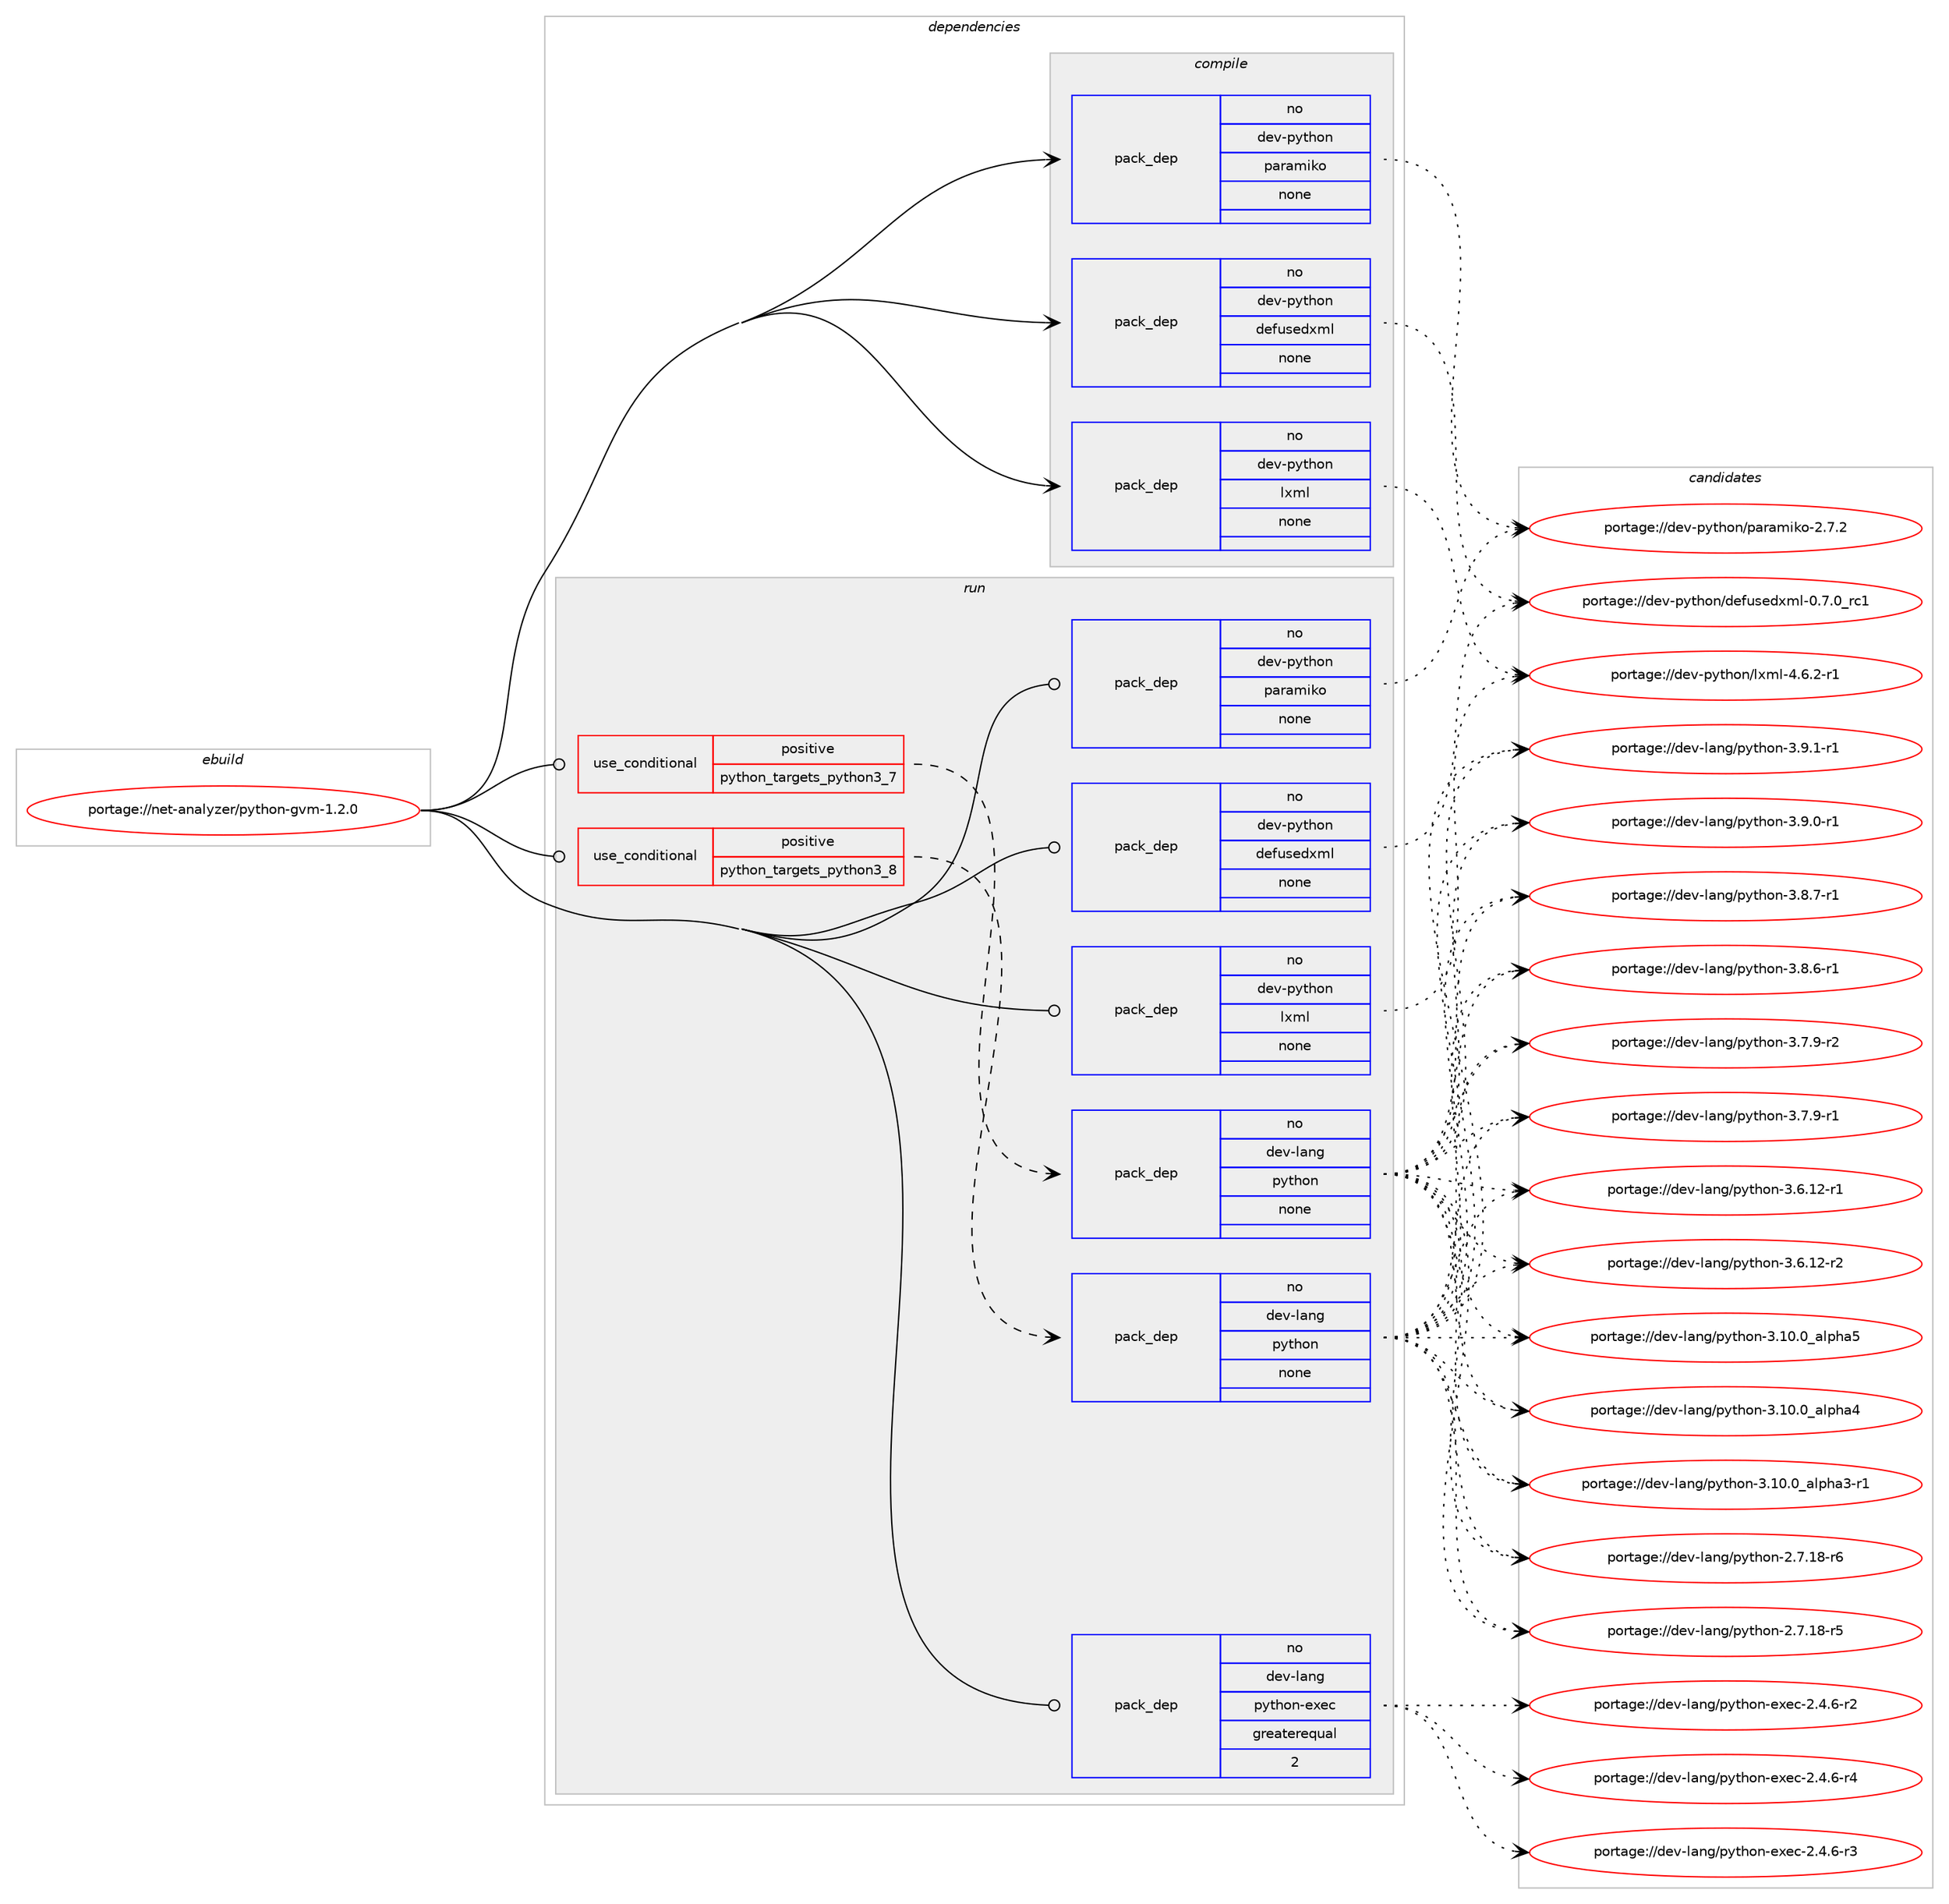 digraph prolog {

# *************
# Graph options
# *************

newrank=true;
concentrate=true;
compound=true;
graph [rankdir=LR,fontname=Helvetica,fontsize=10,ranksep=1.5];#, ranksep=2.5, nodesep=0.2];
edge  [arrowhead=vee];
node  [fontname=Helvetica,fontsize=10];

# **********
# The ebuild
# **********

subgraph cluster_leftcol {
color=gray;
rank=same;
label=<<i>ebuild</i>>;
id [label="portage://net-analyzer/python-gvm-1.2.0", color=red, width=4, href="../net-analyzer/python-gvm-1.2.0.svg"];
}

# ****************
# The dependencies
# ****************

subgraph cluster_midcol {
color=gray;
label=<<i>dependencies</i>>;
subgraph cluster_compile {
fillcolor="#eeeeee";
style=filled;
label=<<i>compile</i>>;
subgraph pack21680 {
dependency31760 [label=<<TABLE BORDER="0" CELLBORDER="1" CELLSPACING="0" CELLPADDING="4" WIDTH="220"><TR><TD ROWSPAN="6" CELLPADDING="30">pack_dep</TD></TR><TR><TD WIDTH="110">no</TD></TR><TR><TD>dev-python</TD></TR><TR><TD>defusedxml</TD></TR><TR><TD>none</TD></TR><TR><TD></TD></TR></TABLE>>, shape=none, color=blue];
}
id:e -> dependency31760:w [weight=20,style="solid",arrowhead="vee"];
subgraph pack21681 {
dependency31761 [label=<<TABLE BORDER="0" CELLBORDER="1" CELLSPACING="0" CELLPADDING="4" WIDTH="220"><TR><TD ROWSPAN="6" CELLPADDING="30">pack_dep</TD></TR><TR><TD WIDTH="110">no</TD></TR><TR><TD>dev-python</TD></TR><TR><TD>lxml</TD></TR><TR><TD>none</TD></TR><TR><TD></TD></TR></TABLE>>, shape=none, color=blue];
}
id:e -> dependency31761:w [weight=20,style="solid",arrowhead="vee"];
subgraph pack21682 {
dependency31762 [label=<<TABLE BORDER="0" CELLBORDER="1" CELLSPACING="0" CELLPADDING="4" WIDTH="220"><TR><TD ROWSPAN="6" CELLPADDING="30">pack_dep</TD></TR><TR><TD WIDTH="110">no</TD></TR><TR><TD>dev-python</TD></TR><TR><TD>paramiko</TD></TR><TR><TD>none</TD></TR><TR><TD></TD></TR></TABLE>>, shape=none, color=blue];
}
id:e -> dependency31762:w [weight=20,style="solid",arrowhead="vee"];
}
subgraph cluster_compileandrun {
fillcolor="#eeeeee";
style=filled;
label=<<i>compile and run</i>>;
}
subgraph cluster_run {
fillcolor="#eeeeee";
style=filled;
label=<<i>run</i>>;
subgraph cond9807 {
dependency31763 [label=<<TABLE BORDER="0" CELLBORDER="1" CELLSPACING="0" CELLPADDING="4"><TR><TD ROWSPAN="3" CELLPADDING="10">use_conditional</TD></TR><TR><TD>positive</TD></TR><TR><TD>python_targets_python3_7</TD></TR></TABLE>>, shape=none, color=red];
subgraph pack21683 {
dependency31764 [label=<<TABLE BORDER="0" CELLBORDER="1" CELLSPACING="0" CELLPADDING="4" WIDTH="220"><TR><TD ROWSPAN="6" CELLPADDING="30">pack_dep</TD></TR><TR><TD WIDTH="110">no</TD></TR><TR><TD>dev-lang</TD></TR><TR><TD>python</TD></TR><TR><TD>none</TD></TR><TR><TD></TD></TR></TABLE>>, shape=none, color=blue];
}
dependency31763:e -> dependency31764:w [weight=20,style="dashed",arrowhead="vee"];
}
id:e -> dependency31763:w [weight=20,style="solid",arrowhead="odot"];
subgraph cond9808 {
dependency31765 [label=<<TABLE BORDER="0" CELLBORDER="1" CELLSPACING="0" CELLPADDING="4"><TR><TD ROWSPAN="3" CELLPADDING="10">use_conditional</TD></TR><TR><TD>positive</TD></TR><TR><TD>python_targets_python3_8</TD></TR></TABLE>>, shape=none, color=red];
subgraph pack21684 {
dependency31766 [label=<<TABLE BORDER="0" CELLBORDER="1" CELLSPACING="0" CELLPADDING="4" WIDTH="220"><TR><TD ROWSPAN="6" CELLPADDING="30">pack_dep</TD></TR><TR><TD WIDTH="110">no</TD></TR><TR><TD>dev-lang</TD></TR><TR><TD>python</TD></TR><TR><TD>none</TD></TR><TR><TD></TD></TR></TABLE>>, shape=none, color=blue];
}
dependency31765:e -> dependency31766:w [weight=20,style="dashed",arrowhead="vee"];
}
id:e -> dependency31765:w [weight=20,style="solid",arrowhead="odot"];
subgraph pack21685 {
dependency31767 [label=<<TABLE BORDER="0" CELLBORDER="1" CELLSPACING="0" CELLPADDING="4" WIDTH="220"><TR><TD ROWSPAN="6" CELLPADDING="30">pack_dep</TD></TR><TR><TD WIDTH="110">no</TD></TR><TR><TD>dev-lang</TD></TR><TR><TD>python-exec</TD></TR><TR><TD>greaterequal</TD></TR><TR><TD>2</TD></TR></TABLE>>, shape=none, color=blue];
}
id:e -> dependency31767:w [weight=20,style="solid",arrowhead="odot"];
subgraph pack21686 {
dependency31768 [label=<<TABLE BORDER="0" CELLBORDER="1" CELLSPACING="0" CELLPADDING="4" WIDTH="220"><TR><TD ROWSPAN="6" CELLPADDING="30">pack_dep</TD></TR><TR><TD WIDTH="110">no</TD></TR><TR><TD>dev-python</TD></TR><TR><TD>defusedxml</TD></TR><TR><TD>none</TD></TR><TR><TD></TD></TR></TABLE>>, shape=none, color=blue];
}
id:e -> dependency31768:w [weight=20,style="solid",arrowhead="odot"];
subgraph pack21687 {
dependency31769 [label=<<TABLE BORDER="0" CELLBORDER="1" CELLSPACING="0" CELLPADDING="4" WIDTH="220"><TR><TD ROWSPAN="6" CELLPADDING="30">pack_dep</TD></TR><TR><TD WIDTH="110">no</TD></TR><TR><TD>dev-python</TD></TR><TR><TD>lxml</TD></TR><TR><TD>none</TD></TR><TR><TD></TD></TR></TABLE>>, shape=none, color=blue];
}
id:e -> dependency31769:w [weight=20,style="solid",arrowhead="odot"];
subgraph pack21688 {
dependency31770 [label=<<TABLE BORDER="0" CELLBORDER="1" CELLSPACING="0" CELLPADDING="4" WIDTH="220"><TR><TD ROWSPAN="6" CELLPADDING="30">pack_dep</TD></TR><TR><TD WIDTH="110">no</TD></TR><TR><TD>dev-python</TD></TR><TR><TD>paramiko</TD></TR><TR><TD>none</TD></TR><TR><TD></TD></TR></TABLE>>, shape=none, color=blue];
}
id:e -> dependency31770:w [weight=20,style="solid",arrowhead="odot"];
}
}

# **************
# The candidates
# **************

subgraph cluster_choices {
rank=same;
color=gray;
label=<<i>candidates</i>>;

subgraph choice21680 {
color=black;
nodesep=1;
choice1001011184511212111610411111047100101102117115101100120109108454846554648951149949 [label="portage://dev-python/defusedxml-0.7.0_rc1", color=red, width=4,href="../dev-python/defusedxml-0.7.0_rc1.svg"];
dependency31760:e -> choice1001011184511212111610411111047100101102117115101100120109108454846554648951149949:w [style=dotted,weight="100"];
}
subgraph choice21681 {
color=black;
nodesep=1;
choice10010111845112121116104111110471081201091084552465446504511449 [label="portage://dev-python/lxml-4.6.2-r1", color=red, width=4,href="../dev-python/lxml-4.6.2-r1.svg"];
dependency31761:e -> choice10010111845112121116104111110471081201091084552465446504511449:w [style=dotted,weight="100"];
}
subgraph choice21682 {
color=black;
nodesep=1;
choice10010111845112121116104111110471129711497109105107111455046554650 [label="portage://dev-python/paramiko-2.7.2", color=red, width=4,href="../dev-python/paramiko-2.7.2.svg"];
dependency31762:e -> choice10010111845112121116104111110471129711497109105107111455046554650:w [style=dotted,weight="100"];
}
subgraph choice21683 {
color=black;
nodesep=1;
choice1001011184510897110103471121211161041111104551465746494511449 [label="portage://dev-lang/python-3.9.1-r1", color=red, width=4,href="../dev-lang/python-3.9.1-r1.svg"];
choice1001011184510897110103471121211161041111104551465746484511449 [label="portage://dev-lang/python-3.9.0-r1", color=red, width=4,href="../dev-lang/python-3.9.0-r1.svg"];
choice1001011184510897110103471121211161041111104551465646554511449 [label="portage://dev-lang/python-3.8.7-r1", color=red, width=4,href="../dev-lang/python-3.8.7-r1.svg"];
choice1001011184510897110103471121211161041111104551465646544511449 [label="portage://dev-lang/python-3.8.6-r1", color=red, width=4,href="../dev-lang/python-3.8.6-r1.svg"];
choice1001011184510897110103471121211161041111104551465546574511450 [label="portage://dev-lang/python-3.7.9-r2", color=red, width=4,href="../dev-lang/python-3.7.9-r2.svg"];
choice1001011184510897110103471121211161041111104551465546574511449 [label="portage://dev-lang/python-3.7.9-r1", color=red, width=4,href="../dev-lang/python-3.7.9-r1.svg"];
choice100101118451089711010347112121116104111110455146544649504511450 [label="portage://dev-lang/python-3.6.12-r2", color=red, width=4,href="../dev-lang/python-3.6.12-r2.svg"];
choice100101118451089711010347112121116104111110455146544649504511449 [label="portage://dev-lang/python-3.6.12-r1", color=red, width=4,href="../dev-lang/python-3.6.12-r1.svg"];
choice1001011184510897110103471121211161041111104551464948464895971081121049753 [label="portage://dev-lang/python-3.10.0_alpha5", color=red, width=4,href="../dev-lang/python-3.10.0_alpha5.svg"];
choice1001011184510897110103471121211161041111104551464948464895971081121049752 [label="portage://dev-lang/python-3.10.0_alpha4", color=red, width=4,href="../dev-lang/python-3.10.0_alpha4.svg"];
choice10010111845108971101034711212111610411111045514649484648959710811210497514511449 [label="portage://dev-lang/python-3.10.0_alpha3-r1", color=red, width=4,href="../dev-lang/python-3.10.0_alpha3-r1.svg"];
choice100101118451089711010347112121116104111110455046554649564511454 [label="portage://dev-lang/python-2.7.18-r6", color=red, width=4,href="../dev-lang/python-2.7.18-r6.svg"];
choice100101118451089711010347112121116104111110455046554649564511453 [label="portage://dev-lang/python-2.7.18-r5", color=red, width=4,href="../dev-lang/python-2.7.18-r5.svg"];
dependency31764:e -> choice1001011184510897110103471121211161041111104551465746494511449:w [style=dotted,weight="100"];
dependency31764:e -> choice1001011184510897110103471121211161041111104551465746484511449:w [style=dotted,weight="100"];
dependency31764:e -> choice1001011184510897110103471121211161041111104551465646554511449:w [style=dotted,weight="100"];
dependency31764:e -> choice1001011184510897110103471121211161041111104551465646544511449:w [style=dotted,weight="100"];
dependency31764:e -> choice1001011184510897110103471121211161041111104551465546574511450:w [style=dotted,weight="100"];
dependency31764:e -> choice1001011184510897110103471121211161041111104551465546574511449:w [style=dotted,weight="100"];
dependency31764:e -> choice100101118451089711010347112121116104111110455146544649504511450:w [style=dotted,weight="100"];
dependency31764:e -> choice100101118451089711010347112121116104111110455146544649504511449:w [style=dotted,weight="100"];
dependency31764:e -> choice1001011184510897110103471121211161041111104551464948464895971081121049753:w [style=dotted,weight="100"];
dependency31764:e -> choice1001011184510897110103471121211161041111104551464948464895971081121049752:w [style=dotted,weight="100"];
dependency31764:e -> choice10010111845108971101034711212111610411111045514649484648959710811210497514511449:w [style=dotted,weight="100"];
dependency31764:e -> choice100101118451089711010347112121116104111110455046554649564511454:w [style=dotted,weight="100"];
dependency31764:e -> choice100101118451089711010347112121116104111110455046554649564511453:w [style=dotted,weight="100"];
}
subgraph choice21684 {
color=black;
nodesep=1;
choice1001011184510897110103471121211161041111104551465746494511449 [label="portage://dev-lang/python-3.9.1-r1", color=red, width=4,href="../dev-lang/python-3.9.1-r1.svg"];
choice1001011184510897110103471121211161041111104551465746484511449 [label="portage://dev-lang/python-3.9.0-r1", color=red, width=4,href="../dev-lang/python-3.9.0-r1.svg"];
choice1001011184510897110103471121211161041111104551465646554511449 [label="portage://dev-lang/python-3.8.7-r1", color=red, width=4,href="../dev-lang/python-3.8.7-r1.svg"];
choice1001011184510897110103471121211161041111104551465646544511449 [label="portage://dev-lang/python-3.8.6-r1", color=red, width=4,href="../dev-lang/python-3.8.6-r1.svg"];
choice1001011184510897110103471121211161041111104551465546574511450 [label="portage://dev-lang/python-3.7.9-r2", color=red, width=4,href="../dev-lang/python-3.7.9-r2.svg"];
choice1001011184510897110103471121211161041111104551465546574511449 [label="portage://dev-lang/python-3.7.9-r1", color=red, width=4,href="../dev-lang/python-3.7.9-r1.svg"];
choice100101118451089711010347112121116104111110455146544649504511450 [label="portage://dev-lang/python-3.6.12-r2", color=red, width=4,href="../dev-lang/python-3.6.12-r2.svg"];
choice100101118451089711010347112121116104111110455146544649504511449 [label="portage://dev-lang/python-3.6.12-r1", color=red, width=4,href="../dev-lang/python-3.6.12-r1.svg"];
choice1001011184510897110103471121211161041111104551464948464895971081121049753 [label="portage://dev-lang/python-3.10.0_alpha5", color=red, width=4,href="../dev-lang/python-3.10.0_alpha5.svg"];
choice1001011184510897110103471121211161041111104551464948464895971081121049752 [label="portage://dev-lang/python-3.10.0_alpha4", color=red, width=4,href="../dev-lang/python-3.10.0_alpha4.svg"];
choice10010111845108971101034711212111610411111045514649484648959710811210497514511449 [label="portage://dev-lang/python-3.10.0_alpha3-r1", color=red, width=4,href="../dev-lang/python-3.10.0_alpha3-r1.svg"];
choice100101118451089711010347112121116104111110455046554649564511454 [label="portage://dev-lang/python-2.7.18-r6", color=red, width=4,href="../dev-lang/python-2.7.18-r6.svg"];
choice100101118451089711010347112121116104111110455046554649564511453 [label="portage://dev-lang/python-2.7.18-r5", color=red, width=4,href="../dev-lang/python-2.7.18-r5.svg"];
dependency31766:e -> choice1001011184510897110103471121211161041111104551465746494511449:w [style=dotted,weight="100"];
dependency31766:e -> choice1001011184510897110103471121211161041111104551465746484511449:w [style=dotted,weight="100"];
dependency31766:e -> choice1001011184510897110103471121211161041111104551465646554511449:w [style=dotted,weight="100"];
dependency31766:e -> choice1001011184510897110103471121211161041111104551465646544511449:w [style=dotted,weight="100"];
dependency31766:e -> choice1001011184510897110103471121211161041111104551465546574511450:w [style=dotted,weight="100"];
dependency31766:e -> choice1001011184510897110103471121211161041111104551465546574511449:w [style=dotted,weight="100"];
dependency31766:e -> choice100101118451089711010347112121116104111110455146544649504511450:w [style=dotted,weight="100"];
dependency31766:e -> choice100101118451089711010347112121116104111110455146544649504511449:w [style=dotted,weight="100"];
dependency31766:e -> choice1001011184510897110103471121211161041111104551464948464895971081121049753:w [style=dotted,weight="100"];
dependency31766:e -> choice1001011184510897110103471121211161041111104551464948464895971081121049752:w [style=dotted,weight="100"];
dependency31766:e -> choice10010111845108971101034711212111610411111045514649484648959710811210497514511449:w [style=dotted,weight="100"];
dependency31766:e -> choice100101118451089711010347112121116104111110455046554649564511454:w [style=dotted,weight="100"];
dependency31766:e -> choice100101118451089711010347112121116104111110455046554649564511453:w [style=dotted,weight="100"];
}
subgraph choice21685 {
color=black;
nodesep=1;
choice10010111845108971101034711212111610411111045101120101994550465246544511452 [label="portage://dev-lang/python-exec-2.4.6-r4", color=red, width=4,href="../dev-lang/python-exec-2.4.6-r4.svg"];
choice10010111845108971101034711212111610411111045101120101994550465246544511451 [label="portage://dev-lang/python-exec-2.4.6-r3", color=red, width=4,href="../dev-lang/python-exec-2.4.6-r3.svg"];
choice10010111845108971101034711212111610411111045101120101994550465246544511450 [label="portage://dev-lang/python-exec-2.4.6-r2", color=red, width=4,href="../dev-lang/python-exec-2.4.6-r2.svg"];
dependency31767:e -> choice10010111845108971101034711212111610411111045101120101994550465246544511452:w [style=dotted,weight="100"];
dependency31767:e -> choice10010111845108971101034711212111610411111045101120101994550465246544511451:w [style=dotted,weight="100"];
dependency31767:e -> choice10010111845108971101034711212111610411111045101120101994550465246544511450:w [style=dotted,weight="100"];
}
subgraph choice21686 {
color=black;
nodesep=1;
choice1001011184511212111610411111047100101102117115101100120109108454846554648951149949 [label="portage://dev-python/defusedxml-0.7.0_rc1", color=red, width=4,href="../dev-python/defusedxml-0.7.0_rc1.svg"];
dependency31768:e -> choice1001011184511212111610411111047100101102117115101100120109108454846554648951149949:w [style=dotted,weight="100"];
}
subgraph choice21687 {
color=black;
nodesep=1;
choice10010111845112121116104111110471081201091084552465446504511449 [label="portage://dev-python/lxml-4.6.2-r1", color=red, width=4,href="../dev-python/lxml-4.6.2-r1.svg"];
dependency31769:e -> choice10010111845112121116104111110471081201091084552465446504511449:w [style=dotted,weight="100"];
}
subgraph choice21688 {
color=black;
nodesep=1;
choice10010111845112121116104111110471129711497109105107111455046554650 [label="portage://dev-python/paramiko-2.7.2", color=red, width=4,href="../dev-python/paramiko-2.7.2.svg"];
dependency31770:e -> choice10010111845112121116104111110471129711497109105107111455046554650:w [style=dotted,weight="100"];
}
}

}
